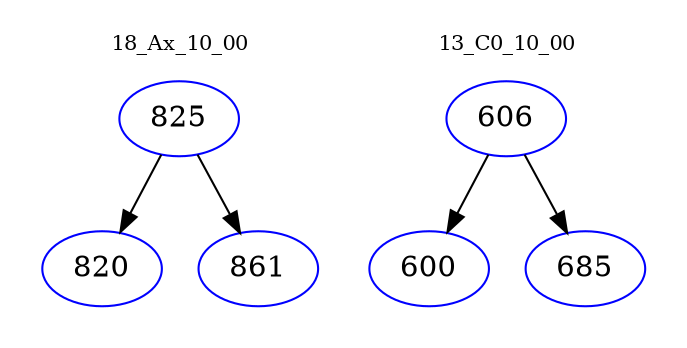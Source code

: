 digraph{
subgraph cluster_0 {
color = white
label = "18_Ax_10_00";
fontsize=10;
T0_825 [label="825", color="blue"]
T0_825 -> T0_820 [color="black"]
T0_820 [label="820", color="blue"]
T0_825 -> T0_861 [color="black"]
T0_861 [label="861", color="blue"]
}
subgraph cluster_1 {
color = white
label = "13_C0_10_00";
fontsize=10;
T1_606 [label="606", color="blue"]
T1_606 -> T1_600 [color="black"]
T1_600 [label="600", color="blue"]
T1_606 -> T1_685 [color="black"]
T1_685 [label="685", color="blue"]
}
}
